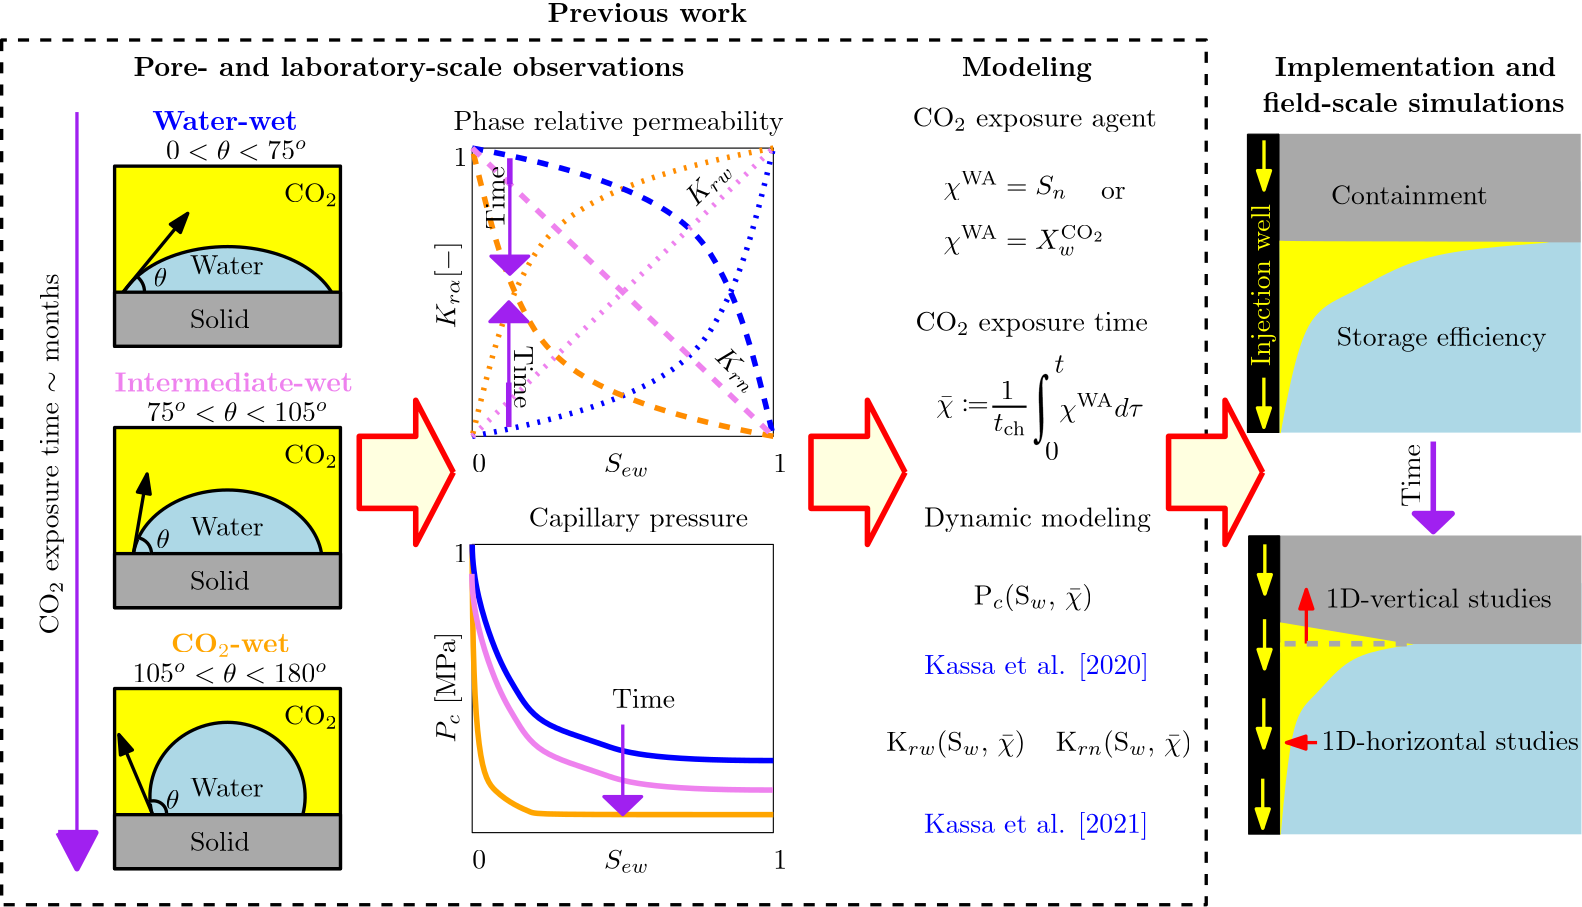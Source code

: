 <?xml version="1.0"?>
<!DOCTYPE ipe SYSTEM "ipe.dtd">
<ipe version="70218" creator="Ipe 7.2.24">
<info created="D:20211027100634" modified="D:20211027150529"/>
<preamble>\usepackage{graphicx}
\usepackage{mathtools}</preamble>
<bitmap id="1" width="149" height="244" BitsPerComponent="8" ColorSpace="DeviceGray" Filter="FlateDecode" length="563" encoding="base64">
eNrtnLGRgzAQRdUUdagJWlAJVEAFFKACyMmJFSsmVeobD3AW2DdD4Jv99rwX2Y7eoGX1hSVu
NwAAAAAAAAAAAAAAAAAAAAAAgAPL2Hl3x/eziNIUXIVPAkr5oHRnMnca3TPW16p/4eSCoJNz
pk5xdeiWW2pUpObN6f451TegoVNZr05TziM52BdUPCg+LG0a1OawbN/3AfTZ8EJtTbN9WHb3
dmDaOvcL1StNwnthj0JORWVOOUQDd6pzBTqJKeWP0XOKo9cI3nvWMeWAF5RanKDUrCgVFaUe
K5hWsM6V+pQTlEqKUrOiVKykiqJU0usISH2glNbTqBdSEakPk1oUpZLQs0SkvlCqVZRySCH1
bqmsKKUSqJD6HqmI1KWHLjpSQV6qV5QKSF176oLUZalGUUolUE1Ez++RSkgRPd8sNSlKET0/
OnpKSnVET6InUkRPpJD6x+yCFFLvjp4qUkFdyitKBaQuZhekrkoNilIym5VmRak6u8yKUklR
KqtIZae9+dsrSgVFqUFRSugsnXeCZ+mC4gmxIHhG5SHVK0pNilJFSKoRLKmbXJiqpbKQU1Yc
vSR4XntfODS2914eY6xaUifQOed1/m3LaT62PEP+dOo420ep4Wk51ZtXVH0ixZfqF8sF33j+
b7a09lV+3C0Vl7k9Vb291G+4M25Rgk7VWySqf9jNY9RW2NXeQIUprwyHF4RFkbS5jGv+bcKg
9M4UAAAAAAAAAAAAAAAAAJDkB2ai9us=
</bitmap>
<ipestyle name="basic">
<symbol name="arrow/arc(spx)">
<path stroke="sym-stroke" fill="sym-stroke" pen="sym-pen">
0 0 m
-1 0.333 l
-1 -0.333 l
h
</path>
</symbol>
<symbol name="arrow/farc(spx)">
<path stroke="sym-stroke" fill="white" pen="sym-pen">
0 0 m
-1 0.333 l
-1 -0.333 l
h
</path>
</symbol>
<symbol name="arrow/ptarc(spx)">
<path stroke="sym-stroke" fill="sym-stroke" pen="sym-pen">
0 0 m
-1 0.333 l
-0.8 0 l
-1 -0.333 l
h
</path>
</symbol>
<symbol name="arrow/fptarc(spx)">
<path stroke="sym-stroke" fill="white" pen="sym-pen">
0 0 m
-1 0.333 l
-0.8 0 l
-1 -0.333 l
h
</path>
</symbol>
<symbol name="mark/circle(sx)" transformations="translations">
<path fill="sym-stroke">
0.6 0 0 0.6 0 0 e
0.4 0 0 0.4 0 0 e
</path>
</symbol>
<symbol name="mark/disk(sx)" transformations="translations">
<path fill="sym-stroke">
0.6 0 0 0.6 0 0 e
</path>
</symbol>
<symbol name="mark/fdisk(sfx)" transformations="translations">
<group>
<path fill="sym-fill">
0.5 0 0 0.5 0 0 e
</path>
<path fill="sym-stroke" fillrule="eofill">
0.6 0 0 0.6 0 0 e
0.4 0 0 0.4 0 0 e
</path>
</group>
</symbol>
<symbol name="mark/box(sx)" transformations="translations">
<path fill="sym-stroke" fillrule="eofill">
-0.6 -0.6 m
0.6 -0.6 l
0.6 0.6 l
-0.6 0.6 l
h
-0.4 -0.4 m
0.4 -0.4 l
0.4 0.4 l
-0.4 0.4 l
h
</path>
</symbol>
<symbol name="mark/square(sx)" transformations="translations">
<path fill="sym-stroke">
-0.6 -0.6 m
0.6 -0.6 l
0.6 0.6 l
-0.6 0.6 l
h
</path>
</symbol>
<symbol name="mark/fsquare(sfx)" transformations="translations">
<group>
<path fill="sym-fill">
-0.5 -0.5 m
0.5 -0.5 l
0.5 0.5 l
-0.5 0.5 l
h
</path>
<path fill="sym-stroke" fillrule="eofill">
-0.6 -0.6 m
0.6 -0.6 l
0.6 0.6 l
-0.6 0.6 l
h
-0.4 -0.4 m
0.4 -0.4 l
0.4 0.4 l
-0.4 0.4 l
h
</path>
</group>
</symbol>
<symbol name="mark/cross(sx)" transformations="translations">
<group>
<path fill="sym-stroke">
-0.43 -0.57 m
0.57 0.43 l
0.43 0.57 l
-0.57 -0.43 l
h
</path>
<path fill="sym-stroke">
-0.43 0.57 m
0.57 -0.43 l
0.43 -0.57 l
-0.57 0.43 l
h
</path>
</group>
</symbol>
<symbol name="arrow/fnormal(spx)">
<path stroke="sym-stroke" fill="white" pen="sym-pen">
0 0 m
-1 0.333 l
-1 -0.333 l
h
</path>
</symbol>
<symbol name="arrow/pointed(spx)">
<path stroke="sym-stroke" fill="sym-stroke" pen="sym-pen">
0 0 m
-1 0.333 l
-0.8 0 l
-1 -0.333 l
h
</path>
</symbol>
<symbol name="arrow/fpointed(spx)">
<path stroke="sym-stroke" fill="white" pen="sym-pen">
0 0 m
-1 0.333 l
-0.8 0 l
-1 -0.333 l
h
</path>
</symbol>
<symbol name="arrow/linear(spx)">
<path stroke="sym-stroke" pen="sym-pen">
-1 0.333 m
0 0 l
-1 -0.333 l
</path>
</symbol>
<symbol name="arrow/fdouble(spx)">
<path stroke="sym-stroke" fill="white" pen="sym-pen">
0 0 m
-1 0.333 l
-1 -0.333 l
h
-1 0 m
-2 0.333 l
-2 -0.333 l
h
</path>
</symbol>
<symbol name="arrow/double(spx)">
<path stroke="sym-stroke" fill="sym-stroke" pen="sym-pen">
0 0 m
-1 0.333 l
-1 -0.333 l
h
-1 0 m
-2 0.333 l
-2 -0.333 l
h
</path>
</symbol>
<symbol name="arrow/mid-normal(spx)">
<path stroke="sym-stroke" fill="sym-stroke" pen="sym-pen">
0.5 0 m
-0.5 0.333 l
-0.5 -0.333 l
h
</path>
</symbol>
<symbol name="arrow/mid-fnormal(spx)">
<path stroke="sym-stroke" fill="white" pen="sym-pen">
0.5 0 m
-0.5 0.333 l
-0.5 -0.333 l
h
</path>
</symbol>
<symbol name="arrow/mid-pointed(spx)">
<path stroke="sym-stroke" fill="sym-stroke" pen="sym-pen">
0.5 0 m
-0.5 0.333 l
-0.3 0 l
-0.5 -0.333 l
h
</path>
</symbol>
<symbol name="arrow/mid-fpointed(spx)">
<path stroke="sym-stroke" fill="white" pen="sym-pen">
0.5 0 m
-0.5 0.333 l
-0.3 0 l
-0.5 -0.333 l
h
</path>
</symbol>
<symbol name="arrow/mid-double(spx)">
<path stroke="sym-stroke" fill="sym-stroke" pen="sym-pen">
1 0 m
0 0.333 l
0 -0.333 l
h
0 0 m
-1 0.333 l
-1 -0.333 l
h
</path>
</symbol>
<symbol name="arrow/mid-fdouble(spx)">
<path stroke="sym-stroke" fill="white" pen="sym-pen">
1 0 m
0 0.333 l
0 -0.333 l
h
0 0 m
-1 0.333 l
-1 -0.333 l
h
</path>
</symbol>
<anglesize name="22.5 deg" value="22.5"/>
<anglesize name="30 deg" value="30"/>
<anglesize name="45 deg" value="45"/>
<anglesize name="60 deg" value="60"/>
<anglesize name="90 deg" value="90"/>
<arrowsize name="large" value="10"/>
<arrowsize name="small" value="5"/>
<arrowsize name="tiny" value="3"/>
<color name="blue" value="0 0 1"/>
<color name="brown" value="0.647 0.165 0.165"/>
<color name="darkblue" value="0 0 0.545"/>
<color name="darkcyan" value="0 0.545 0.545"/>
<color name="darkgray" value="0.663"/>
<color name="darkgreen" value="0 0.392 0"/>
<color name="darkmagenta" value="0.545 0 0.545"/>
<color name="darkorange" value="1 0.549 0"/>
<color name="darkred" value="0.545 0 0"/>
<color name="gold" value="1 0.843 0"/>
<color name="gray" value="0.745"/>
<color name="green" value="0 1 0"/>
<color name="lightblue" value="0.678 0.847 0.902"/>
<color name="lightcyan" value="0.878 1 1"/>
<color name="lightgray" value="0.827"/>
<color name="lightgreen" value="0.565 0.933 0.565"/>
<color name="lightyellow" value="1 1 0.878"/>
<color name="navy" value="0 0 0.502"/>
<color name="orange" value="1 0.647 0"/>
<color name="pink" value="1 0.753 0.796"/>
<color name="purple" value="0.627 0.125 0.941"/>
<color name="red" value="1 0 0"/>
<color name="seagreen" value="0.18 0.545 0.341"/>
<color name="turquoise" value="0.251 0.878 0.816"/>
<color name="violet" value="0.933 0.51 0.933"/>
<color name="yellow" value="1 1 0"/>
<dashstyle name="dash dot dotted" value="[4 2 1 2 1 2] 0"/>
<dashstyle name="dash dotted" value="[4 2 1 2] 0"/>
<dashstyle name="dashed" value="[4] 0"/>
<dashstyle name="dotted" value="[1 3] 0"/>
<gridsize name="10 pts (~3.5 mm)" value="10"/>
<gridsize name="14 pts (~5 mm)" value="14"/>
<gridsize name="16 pts (~6 mm)" value="16"/>
<gridsize name="20 pts (~7 mm)" value="20"/>
<gridsize name="28 pts (~10 mm)" value="28"/>
<gridsize name="32 pts (~12 mm)" value="32"/>
<gridsize name="4 pts" value="4"/>
<gridsize name="56 pts (~20 mm)" value="56"/>
<gridsize name="8 pts (~3 mm)" value="8"/>
<opacity name="10%" value="0.1"/>
<opacity name="30%" value="0.3"/>
<opacity name="50%" value="0.5"/>
<opacity name="75%" value="0.75"/>
<pen name="fat" value="1.2"/>
<pen name="heavier" value="0.8"/>
<pen name="ultrafat" value="2"/>
<symbolsize name="large" value="5"/>
<symbolsize name="small" value="2"/>
<symbolsize name="tiny" value="1.1"/>
<textsize name="Huge" value="\Huge"/>
<textsize name="LARGE" value="\LARGE"/>
<textsize name="Large" value="\Large"/>
<textsize name="footnote" value="\footnotesize"/>
<textsize name="huge" value="\huge"/>
<textsize name="large" value="\large"/>
<textsize name="small" value="\small"/>
<textsize name="tiny" value="\tiny"/>
<textstyle name="center" begin="\begin{center}" end="\end{center}"/>
<textstyle name="item" begin="\begin{itemize}\item{}" end="\end{itemize}"/>
<textstyle name="itemize" begin="\begin{itemize}" end="\end{itemize}"/>
<tiling name="falling" angle="-60" step="4" width="1"/>
<tiling name="rising" angle="30" step="4" width="1"/>
</ipestyle>
<page>
<layer name="alpha"/>
<view layers="alpha" active="alpha"/>
<image layer="alpha" matrix="0.106522 0 0 0.190771 384.183 412.349" rect="0 0 149 244" bitmap="1"/>
<path matrix="-0.284028 0 0 0.358857 596.953 269.493" fill="lightblue">
44 688 m
44 436 l
444 436 l
444 688 l
h
</path>
<path matrix="-0.559432 0 0 1.22134 611.317 -169.968" fill="darkgray">
48 576 m
48 544 l
244 544 l
244 576 l
h
</path>
<path matrix="0.398567 0 0 0.405329 -9.50833 230.059" stroke="black" dash="dashed" pen="fat">
64 832 m
64 64 l
1152 64 l
1152 832 l
h
</path>
<text matrix="0.423478 0 0 0.405329 -207.596 191.147" transformations="translations" pos="640 896" stroke="black" type="label" width="198.433" height="6.926" depth="1.93" valign="baseline">\textbf{Pore- and laboratory-scale observations}</text>
<group matrix="-1.42002 0 0 0.745817 822.322 68.0178">
<path stroke="black" fill="black">
244 624 m
244 480 l
252 480 l
252 624 l
</path>
<path stroke="black" fill="black">
244 624 m
252 624 l
</path>
</group>
<path matrix="-0.725964 0 0 0.496649 650.48 270.922" stroke="yellow" pen="fat" arrow="normal/normal">
248 524 m
248 488 l
</path>
<text matrix="0.704774 0 0 1.13019 254.963 -296.492" transformations="translations" pos="340 712" stroke="black" type="label" width="56.455" height="6.808" depth="0" valign="baseline">Containment</text>
<text matrix="0.704774 0 0 1.13019 256.998 -347.486" transformations="translations" pos="340 712" stroke="black" type="label" width="75.578" height="6.926" depth="1.93" valign="baseline">Storage efficiency</text>
<text matrix="0.423478 0 0 0.405329 203.283 191.147" transformations="translations" pos="640 896" stroke="black" type="label" width="101.411" height="6.926" depth="1.93" valign="baseline">\textbf{Implementation and}</text>
<path matrix="0.338783 0 0 0.405329 -31.4296 217.088" stroke="black">
640 768 m
640 512 l
960 512 l
960 768 l
h
</path>
<text matrix="0.423478 0 0 0.405329 -78.8591 256" transformations="translations" pos="736 384" stroke="black" type="label" width="16.338" height="6.812" depth="1.49" valign="baseline" style="math">S_{ew}</text>
<text matrix="0.423478 0 0 0.405329 -200.821 301.397" transformations="translations" pos="880 400" stroke="black" type="label" width="9.963" height="31.336" depth="0" valign="baseline" style="math">\rotatebox{90}{$K_{r\alpha}[-]$}</text>
<text matrix="0.423478 0 0 0.405329 -160.167 314.367" transformations="translations" pos="816 240" stroke="black" type="label" width="4.981" height="6.42" depth="0" valign="baseline" style="math">0</text>
<text matrix="0.423478 0 0 0.405329 -51.7565 314.367" transformations="translations" pos="816 240" stroke="black" type="label" width="4.981" height="6.42" depth="0" valign="baseline" style="math">1</text>
<text matrix="0.423478 0 0 0.405329 -166.943 424.617" transformations="translations" pos="816 240" stroke="black" type="label" width="4.981" height="6.42" depth="0" valign="baseline" style="math">1</text>
<text matrix="0.423478 0 0 0.405329 -146.616 171.692" transformations="translations" pos="848 992" stroke="black" type="label" width="75.233" height="6.918" depth="0" valign="baseline">\textbf{Previous work} </text>
<text matrix="0.423478 0 0 0.405329 -11.1026 152.236" transformations="translations" pos="880 992" stroke="black" type="label" width="47.156" height="6.926" depth="1.93" valign="baseline">\textbf{Modeling}</text>
<path matrix="0.423478 0 0 0.337774 2.4487 262.485" stroke="black" fill="yellow" pen="fat">
128 768 m
128 576 l
320 576 l
320 768 l
h
</path>
<path matrix="0.624711 0 0 0.404221 -42.5849 211.375" stroke="black" fill="lightblue" pen="fat">
160 624 m
64.4981 0 0 -64.4981 224 632 288 624 a
</path>
<path matrix="0.423478 0 0 0.405329 2.4487 223.574" stroke="black" fill="darkgray" pen="fat">
128 624 m
128 576 l
320 576 l
320 624 l
h
</path>
<text matrix="0.423478 0 0 0.405329 -105.962 197.633" transformations="translations" pos="448 704" stroke="black" type="label" width="26.595" height="6.808" depth="0" valign="baseline">Water</text>
<text matrix="0.423478 0 0 0.405329 -85.6348 236.544" transformations="translations" pos="480 672" stroke="black" type="label" width="19.413" height="6.812" depth="1.49" valign="baseline">CO$_2$</text>
<text matrix="0.423478 0 0 0.405329 -119.513 223.574" transformations="translations" pos="480 592" stroke="black" type="label" width="21.586" height="6.918" depth="0" valign="baseline">Solid</text>
<path matrix="0.423478 0 0 0.337774 2.4487 74.4127" stroke="black" fill="yellow" pen="fat">
128 768 m
128 576 l
320 576 l
320 768 l
h
</path>
<text matrix="0.423478 0 0 0.405329 -85.6348 48.4717" transformations="translations" pos="480 672" stroke="black" type="label" width="19.413" height="6.812" depth="1.49" valign="baseline">CO$_2$</text>
<path matrix="0.423478 0 0 0.337774 2.4487 168.385" stroke="black" fill="yellow" pen="fat">
128 768 m
128 576 l
320 576 l
320 768 l
h
</path>
<path matrix="0.528916 0 0 0.405329 -21.1705 122.988" stroke="black" fill="lightblue" pen="fat">
160 624 m
64.4981 0 0 -64.4981 224 632 288 624 a
</path>
<path matrix="0.423478 0 0 0.405329 2.4487 129.473" stroke="black" fill="darkgray" pen="fat">
128 624 m
128 576 l
320 576 l
320 624 l
h
</path>
<text matrix="0.423478 0 0 0.405329 -85.6348 142.443" transformations="translations" pos="480 672" stroke="black" type="label" width="19.413" height="6.812" depth="1.49" valign="baseline">CO$_2$</text>
<text matrix="0.423478 0 0 0.405329 -119.513 129.473" transformations="translations" pos="480 592" stroke="black" type="label" width="21.586" height="6.918" depth="0" valign="baseline">Solid</text>
<path matrix="0.338783 0 0 0.405329 -31.4296 74.4127" stroke="black">
640 768 m
640 512 l
960 512 l
960 768 l
h
</path>
<text matrix="0.423478 0 0 0.405329 -78.8591 113.324" transformations="translations" pos="736 384" stroke="black" type="label" width="16.338" height="6.812" depth="1.49" valign="baseline" style="math">S_{ew}</text>
<text matrix="0.423478 0 0 0.405329 -200.821 152.236" transformations="translations" pos="880 400" stroke="black" type="label" width="9.963" height="39.928" depth="0" valign="baseline" style="math">\rotatebox{90}{$P_c$ [MPa]}</text>
<text matrix="0.423478 0 0 0.405329 -160.167 171.692" transformations="translations" pos="816 240" stroke="black" type="label" width="4.981" height="6.42" depth="0" valign="baseline" style="math">0</text>
<text matrix="0.423478 0 0 0.405329 -51.7565 171.692" transformations="translations" pos="816 240" stroke="black" type="label" width="4.981" height="6.42" depth="0" valign="baseline" style="math">1</text>
<text matrix="0.423478 0 0 0.405329 -166.943 281.941" transformations="translations" pos="816 240" stroke="black" type="label" width="4.981" height="6.42" depth="0" valign="baseline" style="math">1</text>
<text matrix="0.423478 0 0 0.405329 -85.6348 294.912" transformations="translations" pos="1024 240" stroke="black" type="label" width="81.777" height="6.926" depth="1.93" valign="baseline">Dynamic modeling</text>
<text matrix="0.423478 0 0 0.405329 115.285 -37.9943" transformations="translations" pos="592 992" stroke="black" type="label" width="42.893" height="7.473" depth="2.49" valign="baseline">P$_c$(S$_w$, $\bar{\chi}$)</text>
<text matrix="0.423478 0 0 0.405329 83.7565 -90.6538" transformations="translations" pos="592 992" stroke="black" type="label" width="50.166" height="7.473" depth="2.49" valign="baseline">K$_{rw}$(S$_w$, $\bar{\chi}$)</text>
<text matrix="0.423478 0 0 0.405329 144.737 -90.6538" transformations="translations" pos="592 992" stroke="black" type="label" width="49.14" height="7.473" depth="2.49" valign="baseline">K$_{rn}$(S$_w$, $\bar{\chi}$)</text>
<text matrix="0.423478 0 0 0.405329 -88.6732 365.302" transformations="translations" pos="1024 240" stroke="black" type="label" width="83.7" height="6.815" depth="1.93" valign="baseline">CO$_2$ exposure time</text>
<text matrix="0.615915 0 0 4.60474 -169.802 -2219.02" transformations="translations" pos="848 576" stroke="black" type="label" width="18.853" height="5.664" depth="1.93" valign="baseline" style="math">\bar{\chi}\coloneqq</text>
<text matrix="0.423478 0 0 0.405329 -4.21651 248.224" transformations="translations" pos="832 224" stroke="blue" type="label" width="80.919" height="7.473" depth="2.49" valign="baseline">Kassa et al. [2020]</text>
<text matrix="0.423478 0 0 0.405329 -4.32695 191.147" transformations="translations" pos="832 224" stroke="blue" type="label" width="80.919" height="7.473" depth="2.49" valign="baseline">Kassa et al. [2021]</text>
<path matrix="0.423478 0 0 0.405329 2.4487 217.088" stroke="black" fill="lightblue" pen="fat">
160 176 m
65.9697 0 0 -65.9697 224 192 288 176 a
</path>
<text matrix="0.423478 0 0 0.405329 -11.1026 314.367" transformations="translations" pos="192 544" stroke="blue" type="label" width="52.366" height="6.835" depth="0" valign="baseline">\textbf{Water-wet}</text>
<text matrix="0.423478 0 0 0.405329 -38.2052 213.782" transformations="translations" pos="224 560" stroke="violet" type="label" width="85.92" height="6.918" depth="0" valign="baseline">\textbf{Intermediate-wet}</text>
<text matrix="0.423478 0 0 0.405329 -31.4296 217.088" transformations="translations" pos="256 320" stroke="orange" type="label" width="42.832" height="6.84" depth="1.49" valign="baseline">\textbf{CO$_2$-wet}</text>
<text matrix="0.423478 0 0 0.405329 -12.9374 485.395" transformations="translations" pos="208 96" stroke="black" type="label" width="50.895" height="6.918" depth="0.39" valign="baseline" style="math">0&lt;\theta&lt;75^o</text>
<text matrix="0.423478 0 0 0.405329 -19.8265 391.17" transformations="translations" pos="208 96" stroke="black" type="label" width="65.288" height="6.918" depth="0.39" valign="baseline" style="math">75^o&lt;\theta&lt;105^o</text>
<text matrix="0.423478 0 0 0.405329 -25.0207 297.116" transformations="translations" pos="208 96" stroke="black" type="label" width="70.27" height="6.918" depth="0.39" valign="baseline" style="math">105^o&lt;\theta&lt;180^o</text>
<text matrix="0.423478 0 0 0.405329 -98.7236 186.705" transformations="translations" pos="400 720" stroke="black" type="label" width="4.954" height="6.918" depth="0" valign="baseline" style="math">\theta</text>
<path matrix="0.373977 0 0 0.342259 3.9523 262.628" stroke="black" fill="lightblue" pen="fat" arrow="normal/normal">
148.956 624.949 m
211.342 707.82 l
</path>
<path matrix="0.0791879 0 0 0.344165 51.6298 167.467" stroke="black" fill="lightblue" pen="fat" arrow="normal/normal">
148.956 624.949 m
211.342 707.82 l
</path>
<path matrix="-0.19559 0 0 0.348481 99.5273 70.5957" stroke="black" fill="lightblue" pen="fat" arrow="normal/normal">
148.956 624.949 m
211.342 707.82 l
</path>
<text matrix="0.423478 0 0 0.405329 -105.962 103.532" transformations="translations" pos="448 704" stroke="black" type="label" width="26.595" height="6.808" depth="0" valign="baseline">Water</text>
<text matrix="0.423478 0 0 0.405329 -97.7094 92.4587" transformations="translations" pos="400 720" stroke="black" type="label" width="4.954" height="6.918" depth="0" valign="baseline" style="math">\theta</text>
<text matrix="0.423478 0 0 0.405329 -105.962 9.56009" transformations="translations" pos="448 704" stroke="black" type="label" width="26.595" height="6.808" depth="0" valign="baseline">Water</text>
<text matrix="0.423478 0 0 0.405329 -94.3118 -1.29867" transformations="translations" pos="400 720" stroke="black" type="label" width="4.954" height="6.918" depth="0" valign="baseline" style="math">\theta</text>
<path matrix="0.423478 0 0 0.405329 2.4487 35.5011" stroke="black" fill="darkgray" pen="fat">
128 624 m
128 576 l
320 576 l
320 624 l
h
</path>
<text matrix="0.423478 0 0 0.405329 -119.513 35.5011" transformations="translations" pos="480 592" stroke="black" type="label" width="21.586" height="6.918" depth="0" valign="baseline">Solid</text>
<path matrix="0.423478 0 0 0.405329 2.4487 217.088" stroke="black" fill="lightblue" pen="fat">
172.187 176.821 m
11.2896 0 0 11.2896 160.899 176.992 156.81 187.516 a
</path>
<path matrix="0.423478 0 0 0.405329 2.4487 220.267" stroke="black" fill="lightblue" pen="fat">
159.275 399.086 m
14.3175 0 0 14.3175 144.996 400.138 146.98 414.317 a
</path>
<path matrix="0.423478 0 0 0.405329 2.4487 223.574" stroke="black" fill="lightblue" pen="fat">
153.417 624.137 m
17.4214 0 0 17.4214 135.998 624.429 146.217 638.538 a
</path>
<text matrix="0.423478 0 0 0.405329 -89.6269 438.832" transformations="translations" pos="1024 240" stroke="black" type="label" width="87.851" height="6.815" depth="1.93" valign="baseline">CO$_2$ exposure agent</text>
<text matrix="0.615915 0 0 4.60474 -167.259 -2140.7" transformations="translations" pos="848 576" stroke="black" type="label" width="44.595" height="8.388" depth="1.93" valign="baseline" style="math">\chi^{\text{WA}}=S_n</text>
<text matrix="0.423478 0 0 0.405329 97.3078 262.485" transformations="translations" pos="256 320" stroke="black" type="label" width="79.065" height="6.926" depth="1.93" valign="baseline">Capillary pressure</text>
<text matrix="0.423478 0 0 0.405329 70.2052 405.161" transformations="translations" pos="256 320" stroke="black" type="label" width="118.971" height="6.926" depth="1.93" valign="baseline">Phase relative permeability</text>
<path matrix="0.482113 0 0 0.407899 -78.544 228.819" fill="yellow">
1151.14 482.508 m
1162.36 558.539
1177.39 593.773
1200.61 603.602
1248.05 637.278
1301.21 646.471
1349.13 650.831
1363.57 651.877
1150.36 652.083
1150.15 652.899
1150.53 652.968
1150.44 483.366 c
</path>
<path matrix="-0.284028 0 0 0.358857 597.207 124.887" fill="lightblue">
44 688 m
44 436 l
444 436 l
444 688 l
h
</path>
<path matrix="-0.559432 0 0 1.22134 611.571 -314.573" fill="darkgray">
48 576 m
48 544 l
244 544 l
244 576 l
h
</path>
<group matrix="-1.3975 0 0 0.745817 817.081 -76.5881">
<path stroke="black" fill="black">
244 624 m
244 480 l
252 480 l
252 624 l
</path>
<path stroke="black" fill="black">
244 624 m
252 624 l
</path>
</group>
<path matrix="-0.393229 0 0 67.3827 509.305 -34960.78" stroke="yellow" pen="ultrafat" arrow="normal/normal">
84 524 m
48 524 l
</path>
<text matrix="0.704774 0 0 1.13019 253.084 -441.684" transformations="translations" pos="340 712" stroke="black" type="label" width="81.362" height="6.918" depth="0" valign="baseline">1D-vertical studies</text>
<text matrix="0.704774 0 0 1.13019 251.55 -492.999" transformations="translations" pos="340 712" stroke="black" type="label" width="92.708" height="6.918" depth="0" valign="baseline">1D-horizontal studies</text>
<path matrix="0.23852 0 0 0.407761 201.877 84.2788" fill="yellow">
1151.14 482.508 m
1162.36 558.539
1177.39 593.773
1200.61 603.602
1248.05 637.278
1301.21 646.471
1349.13 650.831
1363.57 651.877
1150.36 652.083
1150.15 652.899
1150.53 652.968
1150.44 483.366 c
</path>
<path matrix="0.423429 0.0061946 -0.0067444 0.42234 -8.9634 216.827" fill="yellow">
1150.87 297.735 m
1150.87 316.538 l
1263.57 295.975 l
h
</path>
<path matrix="0.229631 0 0 -0.587779 210.314 436.625" stroke="red" pen="fat" arrow="normal/normal">
1216 208 m
1168 208 l
</path>
<path matrix="0 -0.405329 0.423478 0 397.6 842.916" stroke="red" pen="fat" arrow="normal/normal">
1216 208 m
1168 208 l
</path>
<path matrix="0.483976 0 0 0.405329 -54.6603 230.059" stroke="orange" pen="ultrafat">
720 144 m
544 144
544 144
512 160
496 192
496 384 c
</path>
<path matrix="0.483976 0 0 0.405329 -54.6603 230.059" stroke="blue" pen="ultrafat">
720 192 m
624 192
592 208
544 224
528 256
512 288
496 352
496 384 c
</path>
<path matrix="0.483976 0 0 0.405329 -54.7878 219.454" stroke="violet" pen="ultrafat">
720 192 m
624 192
592 208
544 224
528 256
512 288
496 352
496 384 c
</path>
<path matrix="0.483976 0 0 0.405329 -54.6603 230.059" stroke="blue" dash="dotted" pen="ultrafat">
496 480 m
640 512
688 592
704 656
720 736 c
</path>
<path matrix="-0.483976 0 0 -0.405329 533.854 722.939" stroke="darkorange" dash="dotted" pen="ultrafat">
496 480 m
640 512
688 592
704 656
720 736 c
</path>
<path matrix="-0.483976 0 0 0.405329 533.854 230.059" stroke="darkorange" dash="dashed" pen="ultrafat">
496 480 m
640 512
688 592
704 656
720 736 c
</path>
<path matrix="0.483976 0 0 -0.405329 -54.6603 722.939" stroke="blue" dash="dashed" pen="ultrafat">
496 480 m
640 512
688 592
704 656
720 736 c
</path>
<path matrix="0.483976 0 0 0.405329 -54.6603 230.059" stroke="violet" dash="dotted" pen="ultrafat">
496 480 m
720 736 l
</path>
<path matrix="0.483976 0 0 0.405329 -54.6603 230.059" stroke="violet" dash="dashed" pen="ultrafat">
496 736 m
720 480 l
</path>
<path matrix="0.423478 0 0 0.405329 -119.513 230.059" stroke="purple" pen="fat">
384 768 m
384 96 l
</path>
<path matrix="0.211739 0 0 0.405329 -38.2052 230.059" stroke="purple" fill="purple" pen="ultrafat">
352 128 m
416 128 l
384 96 l
352 128 l
</path>
<text matrix="0.423478 0 0 0.405329 -78.8591 223.574" transformations="translations" pos="256 320" stroke="black" type="label" width="8.856" height="129.971" depth="0" valign="baseline">\rotatebox{90}{CO$_2$ exposure time $\sim$ months}</text>
<path matrix="0.423478 0 0 0.405329 -11.1026 191.147" stroke="purple" fill="purple" pen="fat">
592 320 m
592 256 l
576 256 l
592 240 l
608 256 l
592 256 l
</path>
<path matrix="0.423478 0 0 0.405329 -51.7565 385.705" stroke="purple" fill="purple" pen="fat">
592 320 m
592 256 l
576 256 l
592 240 l
608 256 l
592 256 l
</path>
<path matrix="0.425206 0 0 -0.443924 -53.1389 579.564" stroke="purple" fill="purple" pen="fat">
592 320 m
592 256 l
576 256 l
592 240 l
608 256 l
592 256 l
</path>
<path matrix="-0.15738 0 0 0.334027 306.832 267.627" stroke="purple" fill="purple" pen="ultrafat">
688 528 m
688 480 l
</path>
<path matrix="0.512459 0 0 0.291056 -71.6363 310.507" stroke="purple" fill="purple" pen="ultrafat">
528 704 m
528 736 l
</path>
<text matrix="0.423478 0 0 0.405329 92.0071 327.665" transformations="translations" pos="256 320" stroke="black" type="label" width="6.808" height="-0.027" depth="22.72" valign="baseline">\rotatebox{270}{Time}</text>
<text matrix="0.423478 0 0 0.405329 81.8259 369.462" transformations="translations" pos="256 320" stroke="black" type="label" width="6.808" height="22.693" depth="0" valign="baseline">\rotatebox{90}{Time}</text>
<text matrix="0.423478 0 0 0.405329 127.354 197.209" transformations="translations" pos="256 320" stroke="black" type="label" width="22.693" height="6.808" depth="0" valign="baseline">\rotatebox{0}{Time}</text>
<text matrix="0.423478 0 0 0.405329 -111.613 344.99" transformations="translations" pos="880 400" stroke="black" type="label" width="19.181" height="18.131" depth="1.05" valign="baseline" style="math">\rotatebox{45}{$K_{rw}$}</text>
<text matrix="0.423478 0 0 0.405329 -101.406 290.808" transformations="translations" pos="880 400" stroke="black" type="label" width="18.455" height="4.805" depth="13.65" valign="baseline" style="math">\rotatebox{-45}{$K_{rn}$}</text>
<path matrix="0.423478 0 0 0.405329 280.683 293.045" stroke="purple" fill="purple" pen="ultrafat">
592 320 m
592 256 l
576 256 l
592 240 l
608 256 l
592 256 l
</path>
<text matrix="0.423478 0 0 0.405329 411.533 269.442" transformations="translations" pos="256 320" stroke="black" type="label" width="6.808" height="22.693" depth="0" valign="baseline">\rotatebox{90}{Time}</text>
<path matrix="0.423478 0 0 0.405329 -11.1026 230.059" stroke="red" fill="lightyellow" pen="ultrafat">
448 448 m
416 512 l
416 480 l
368 480 l
368 416 l
416 416 l
416 384 l
448 448 l
</path>
<path matrix="0.423478 0 0 0.405329 151.513 230.059" stroke="red" fill="lightyellow" pen="ultrafat">
448 448 m
416 512 l
416 480 l
368 480 l
368 416 l
416 416 l
416 384 l
448 448 l
</path>
<path matrix="0.423478 0 0 0.405329 280.25 230.059" stroke="red" fill="lightyellow" pen="ultrafat">
448 448 m
416 512 l
416 480 l
368 480 l
368 416 l
416 416 l
416 384 l
448 448 l
</path>
<text matrix="0.615915 0 0 4.60474 -167.259 -2160.16" transformations="translations" pos="848 576" stroke="black" type="label" width="58.288" height="8.384" depth="2.46" valign="baseline" style="math">\chi^{\text{WA}}=X_w^{\text{CO}_{2}}</text>
<text matrix="0.423478 0 0 0.405329 -21.8704 412.891" transformations="translations" pos="1024 240" stroke="black" type="label" width="8.883" height="4.289" depth="0" valign="baseline">or</text>
<text matrix="0.615915 0 0 4.60474 -125.566 -2220.71" transformations="translations" pos="848 576" stroke="black" type="label" width="30.448" height="8.388" depth="1.93" valign="baseline" style="math">\chi^{\text{WA}}d\tau</text>
<text matrix="0.423478 0 0 0.405329 -42.0168 318.842" transformations="translations" pos="1024 240" stroke="black" type="label" width="4.981" height="6.42" depth="0" valign="baseline" style="math">0</text>
<text matrix="0.423478 0 0 0.405329 63.012 220.533" transformations="translations" pos="784 560" stroke="black" type="label" width="3.598" height="6.128" depth="0" valign="baseline" style="math">t</text>
<text matrix="0.423478 0 0 0.405329 56.0424 177.538" transformations="translations" pos="748.571 614.126" stroke="black" type="label" width="11.824" height="6.132" depth="1.49" valign="baseline" style="math">t_{\text{ch}}</text>
<path matrix="0.423478 0 0 0.405329 -11.6797 228.219" stroke="black" fill="black" pen="heavier">
907.497 510.838 m
936.66 510.854 l
</path>
<text matrix="0.423478 0 0 0.405329 30.0625 340.695" transformations="translations" pos="816 240" stroke="black" type="label" width="4.981" height="6.42" depth="0" valign="baseline" style="math">1</text>
<text matrix="0.423478 0 0 0.405329 198.943 178.177" transformations="translations" pos="640 896" stroke="black" type="label" width="108.714" height="6.918" depth="0" valign="baseline">\textbf{field-scale simulations}</text>
<path matrix="0.420466 0 0 0.583065 -9.62573 177.363" stroke="darkgray" dash="dashed" pen="ultrafat">
1264 296 m
1152 296 l
</path>
<text matrix="0.423478 0 0 0.405329 357.267 320.211" transformations="translations" pos="256 320" stroke="yellow" type="label" width="8.856" height="58.392" depth="0" valign="baseline">\rotatebox{90}{Injection well}</text>
<path matrix="-0.725964 0 0 0.496649 650.431 185.484" stroke="yellow" pen="fat" arrow="normal/normal">
248 524 m
248 488 l
</path>
<path matrix="-0.725964 0 0 0.496649 650.78 125.483" stroke="yellow" pen="fat" arrow="normal/normal">
248 524 m
248 488 l
</path>
<path matrix="-0.725964 0 0 0.496649 650.675 98.5435" stroke="yellow" pen="fat" arrow="normal/normal">
248 524 m
248 488 l
</path>
<path matrix="-0.725964 0 0 0.496649 650.024 41.1437" stroke="yellow" pen="fat" arrow="normal/normal">
248 524 m
248 488 l
</path>
<path matrix="-0.725964 0 0 0.496649 650.406 70.0835" stroke="yellow" pen="fat" arrow="normal/normal">
248 524 m
248 488 l
</path>
</page>
</ipe>
